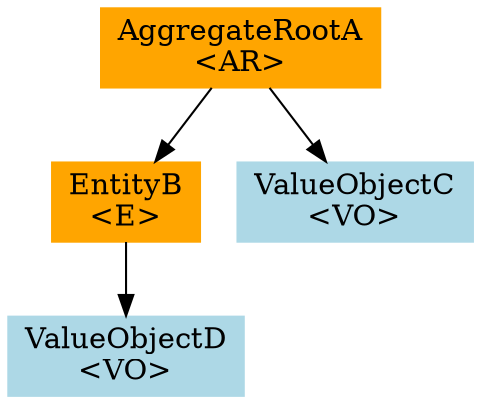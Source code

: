 digraph g {
	node[style = filled, color = orange];

	AggregateRootA[label="AggregateRootA\l<AR>", comment=AR, shape=box]
	EntityB[label="EntityB\l<E>", comment=E, shape=box]
	ValueObjectC[label="ValueObjectC\l<VO>", comment=VO, shape=box, color=lightblue]
	ValueObjectD[label="ValueObjectD\l<VO>", comment=VO, shape=box, color=lightblue]
	AggregateRootA -> EntityB
	AggregateRootA -> ValueObjectC
	EntityB -> ValueObjectD
}